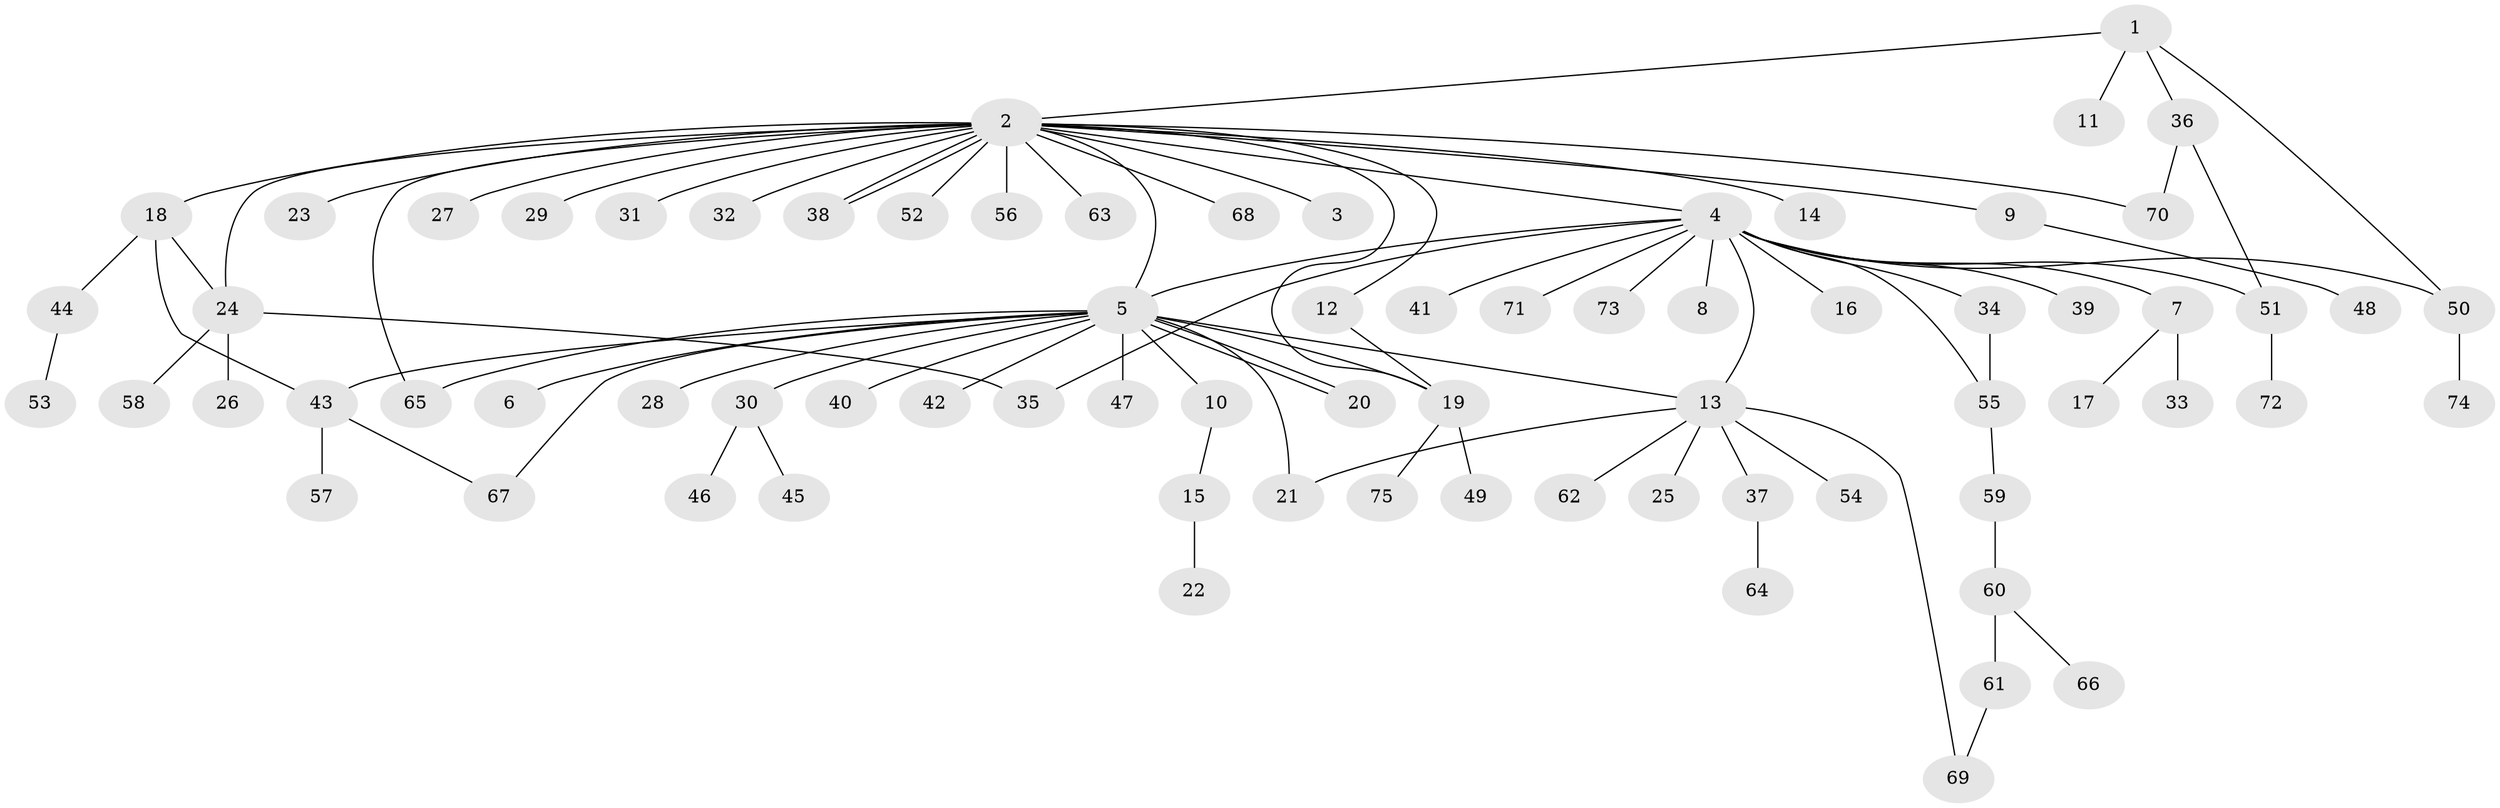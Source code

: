 // coarse degree distribution, {3: 0.044444444444444446, 21: 0.022222222222222223, 1: 0.6222222222222222, 8: 0.044444444444444446, 16: 0.022222222222222223, 2: 0.2222222222222222, 5: 0.022222222222222223}
// Generated by graph-tools (version 1.1) at 2025/18/03/04/25 18:18:12]
// undirected, 75 vertices, 91 edges
graph export_dot {
graph [start="1"]
  node [color=gray90,style=filled];
  1;
  2;
  3;
  4;
  5;
  6;
  7;
  8;
  9;
  10;
  11;
  12;
  13;
  14;
  15;
  16;
  17;
  18;
  19;
  20;
  21;
  22;
  23;
  24;
  25;
  26;
  27;
  28;
  29;
  30;
  31;
  32;
  33;
  34;
  35;
  36;
  37;
  38;
  39;
  40;
  41;
  42;
  43;
  44;
  45;
  46;
  47;
  48;
  49;
  50;
  51;
  52;
  53;
  54;
  55;
  56;
  57;
  58;
  59;
  60;
  61;
  62;
  63;
  64;
  65;
  66;
  67;
  68;
  69;
  70;
  71;
  72;
  73;
  74;
  75;
  1 -- 2;
  1 -- 11;
  1 -- 36;
  1 -- 50;
  2 -- 3;
  2 -- 4;
  2 -- 5;
  2 -- 9;
  2 -- 12;
  2 -- 14;
  2 -- 18;
  2 -- 19;
  2 -- 23;
  2 -- 24;
  2 -- 27;
  2 -- 29;
  2 -- 31;
  2 -- 32;
  2 -- 38;
  2 -- 38;
  2 -- 52;
  2 -- 56;
  2 -- 63;
  2 -- 65;
  2 -- 68;
  2 -- 70;
  4 -- 5;
  4 -- 7;
  4 -- 8;
  4 -- 13;
  4 -- 16;
  4 -- 34;
  4 -- 35;
  4 -- 39;
  4 -- 41;
  4 -- 50;
  4 -- 51;
  4 -- 55;
  4 -- 71;
  4 -- 73;
  5 -- 6;
  5 -- 10;
  5 -- 13;
  5 -- 19;
  5 -- 20;
  5 -- 20;
  5 -- 21;
  5 -- 28;
  5 -- 30;
  5 -- 40;
  5 -- 42;
  5 -- 43;
  5 -- 47;
  5 -- 65;
  5 -- 67;
  7 -- 17;
  7 -- 33;
  9 -- 48;
  10 -- 15;
  12 -- 19;
  13 -- 21;
  13 -- 25;
  13 -- 37;
  13 -- 54;
  13 -- 62;
  13 -- 69;
  15 -- 22;
  18 -- 24;
  18 -- 43;
  18 -- 44;
  19 -- 49;
  19 -- 75;
  24 -- 26;
  24 -- 35;
  24 -- 58;
  30 -- 45;
  30 -- 46;
  34 -- 55;
  36 -- 51;
  36 -- 70;
  37 -- 64;
  43 -- 57;
  43 -- 67;
  44 -- 53;
  50 -- 74;
  51 -- 72;
  55 -- 59;
  59 -- 60;
  60 -- 61;
  60 -- 66;
  61 -- 69;
}

